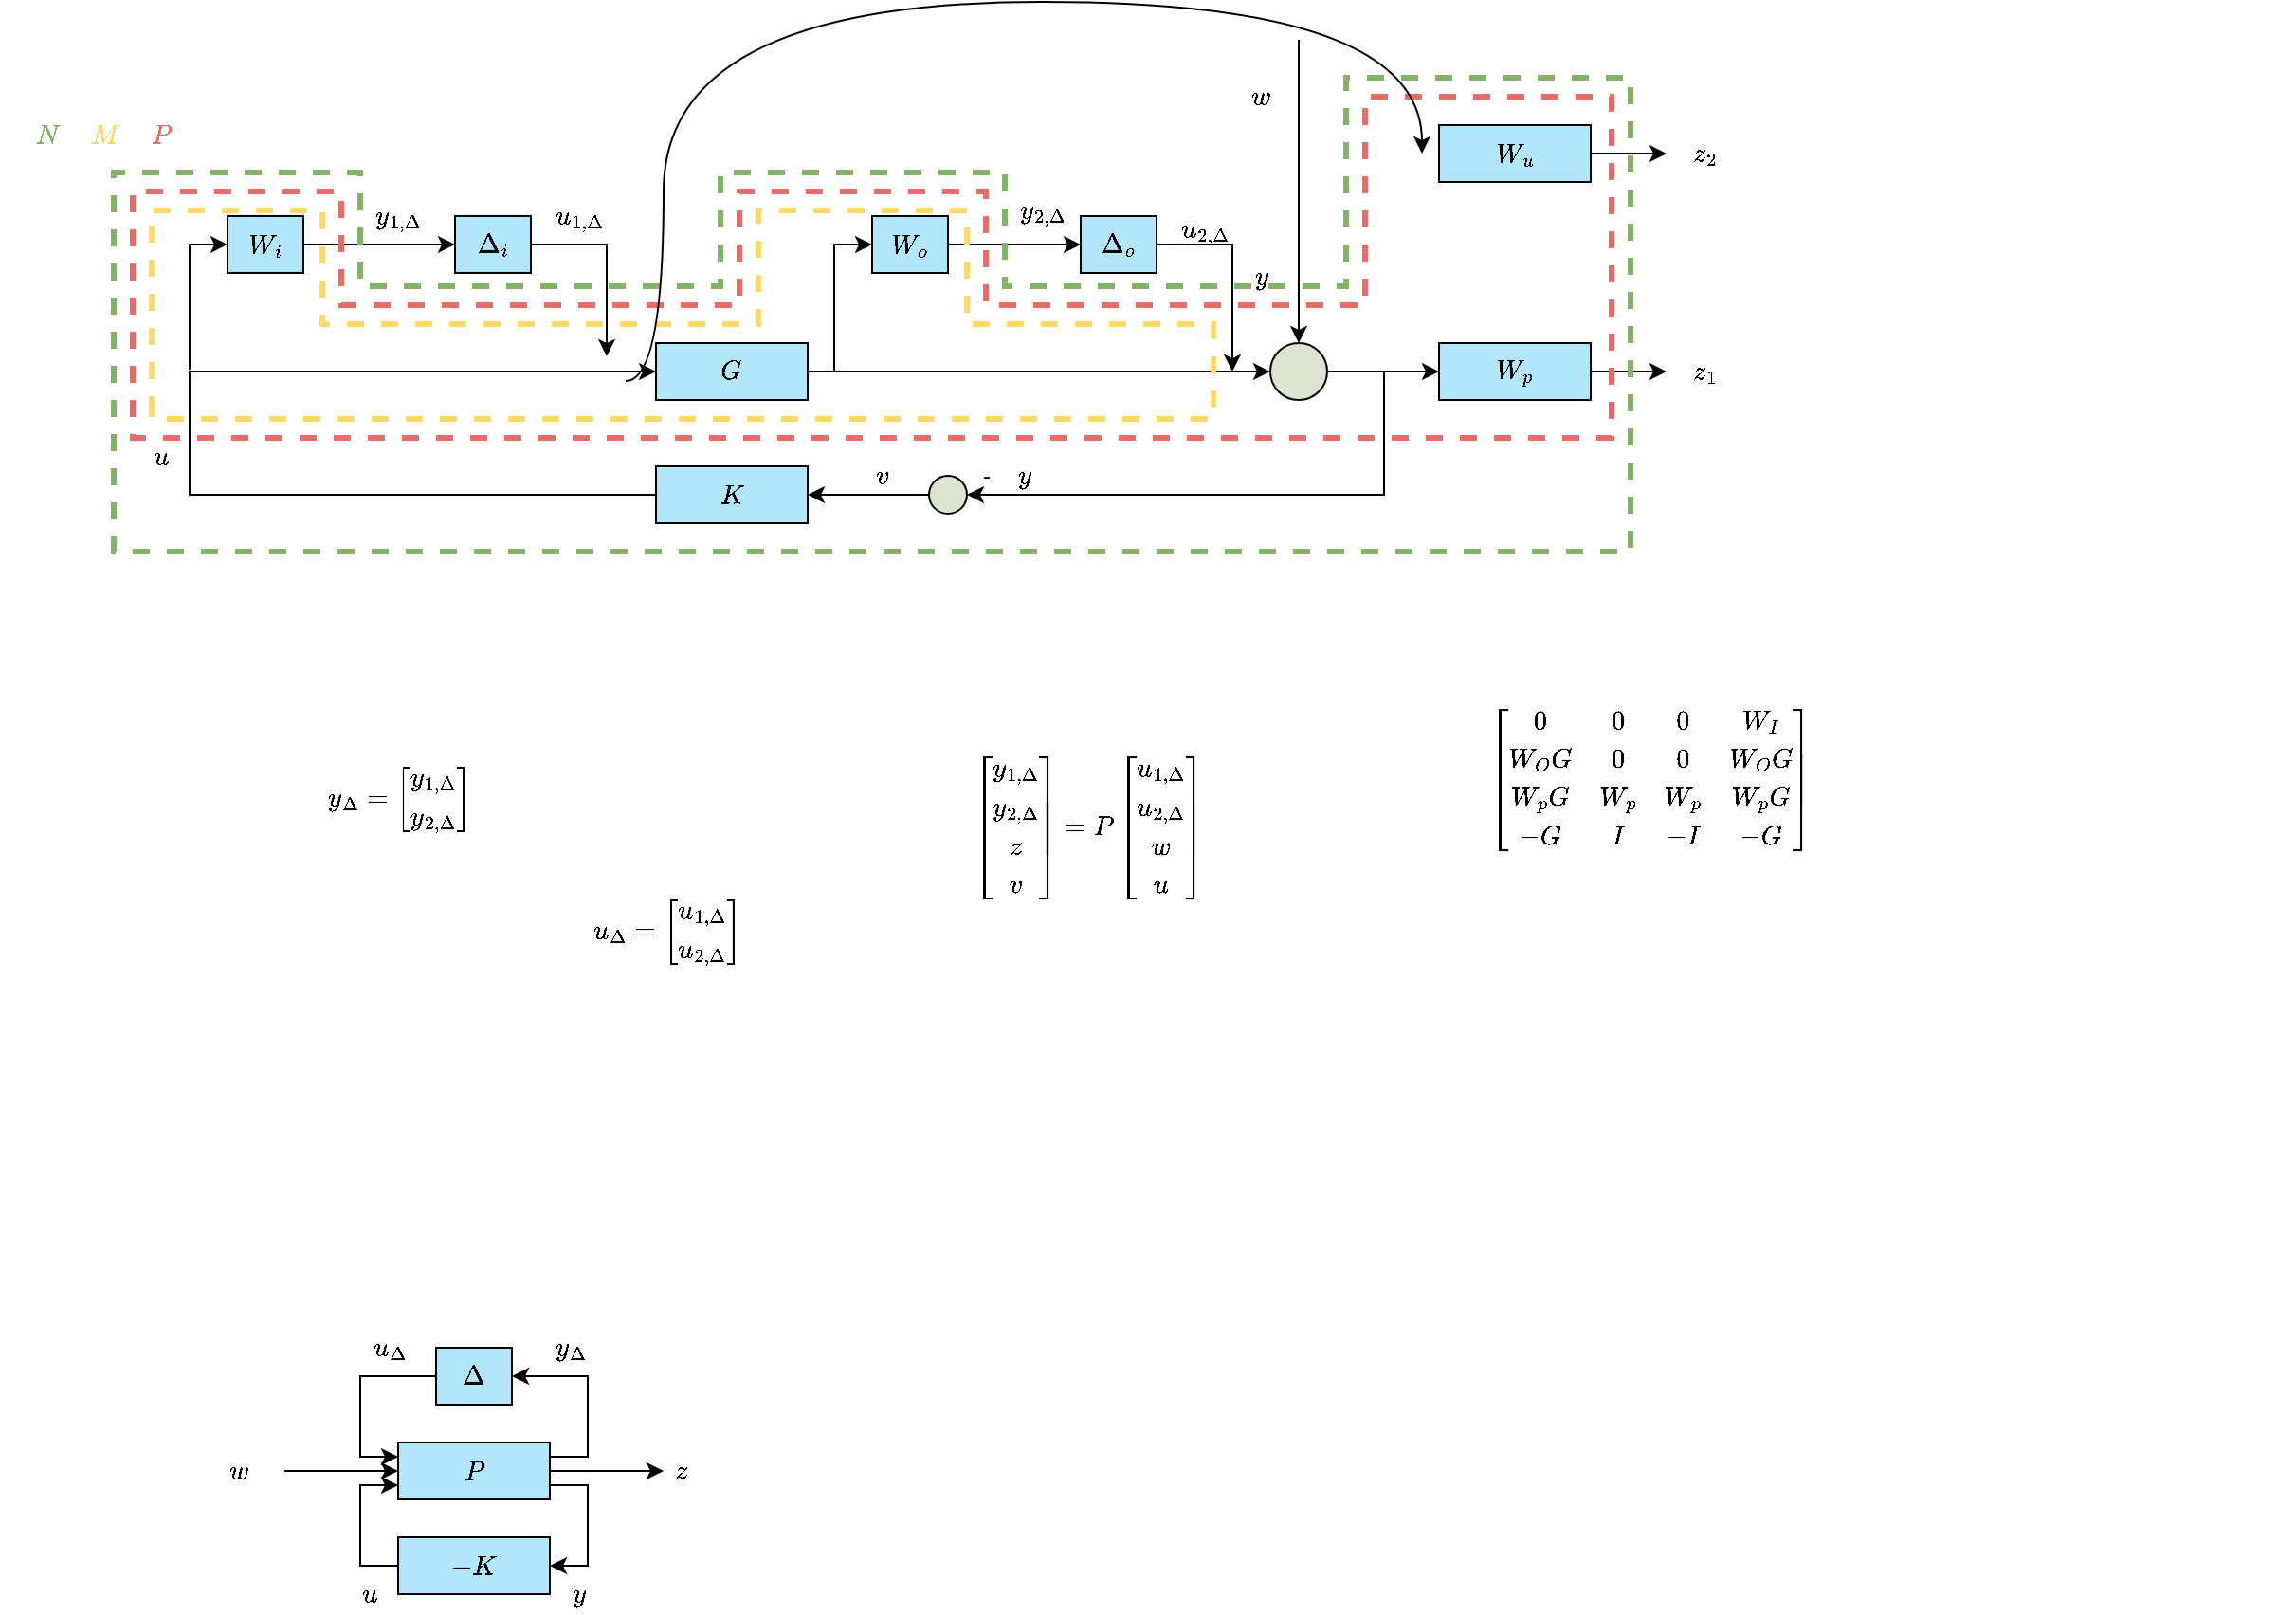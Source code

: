 <mxfile version="15.8.7" type="device" pages="2"><diagram id="DuzxNrjgnQlScmqyQxGY" name="Page-1"><mxGraphModel dx="275" dy="1025" grid="1" gridSize="10" guides="1" tooltips="1" connect="1" arrows="1" fold="1" page="1" pageScale="1" pageWidth="827" pageHeight="1169" math="1" shadow="0"><root><mxCell id="0"/><mxCell id="1" parent="0"/><mxCell id="fa8kQdStLXhuiourBNrd-35" style="edgeStyle=orthogonalEdgeStyle;rounded=0;orthogonalLoop=1;jettySize=auto;html=1;exitX=1;exitY=0.5;exitDx=0;exitDy=0;entryX=0;entryY=0.5;entryDx=0;entryDy=0;" parent="1" source="fa8kQdStLXhuiourBNrd-37" target="fa8kQdStLXhuiourBNrd-47" edge="1"><mxGeometry relative="1" as="geometry"/></mxCell><mxCell id="fa8kQdStLXhuiourBNrd-37" value="$$G$$" style="rounded=0;whiteSpace=wrap;html=1;fillColor=#B2E6FA;" parent="1" vertex="1"><mxGeometry x="1236" y="240" width="80" height="30" as="geometry"/></mxCell><mxCell id="fa8kQdStLXhuiourBNrd-38" style="edgeStyle=orthogonalEdgeStyle;rounded=0;orthogonalLoop=1;jettySize=auto;html=1;exitX=0;exitY=0.5;exitDx=0;exitDy=0;entryX=0;entryY=0.5;entryDx=0;entryDy=0;startArrow=none;startFill=0;endArrow=classic;endFill=1;" parent="1" source="fa8kQdStLXhuiourBNrd-39" target="fa8kQdStLXhuiourBNrd-37" edge="1"><mxGeometry relative="1" as="geometry"><Array as="points"><mxPoint x="1236" y="320"/><mxPoint x="990" y="320"/><mxPoint x="990" y="255"/></Array></mxGeometry></mxCell><mxCell id="fa8kQdStLXhuiourBNrd-39" value="$$K$$" style="rounded=0;whiteSpace=wrap;html=1;fillColor=#B2E6FA;" parent="1" vertex="1"><mxGeometry x="1236" y="305" width="80" height="30" as="geometry"/></mxCell><mxCell id="fa8kQdStLXhuiourBNrd-41" style="edgeStyle=orthogonalEdgeStyle;rounded=0;orthogonalLoop=1;jettySize=auto;html=1;exitX=1;exitY=0.5;exitDx=0;exitDy=0;startArrow=none;startFill=0;endArrow=classic;endFill=1;" parent="1" source="fa8kQdStLXhuiourBNrd-42" edge="1"><mxGeometry relative="1" as="geometry"><mxPoint x="1769" y="140" as="targetPoint"/></mxGeometry></mxCell><mxCell id="fa8kQdStLXhuiourBNrd-42" value="$$W_u$$" style="rounded=0;whiteSpace=wrap;html=1;fillColor=#B2E6FA;" parent="1" vertex="1"><mxGeometry x="1649" y="125" width="80" height="30" as="geometry"/></mxCell><mxCell id="fa8kQdStLXhuiourBNrd-43" style="edgeStyle=orthogonalEdgeStyle;rounded=0;orthogonalLoop=1;jettySize=auto;html=1;exitX=0;exitY=0.5;exitDx=0;exitDy=0;endArrow=none;endFill=0;startArrow=classic;startFill=1;" parent="1" source="fa8kQdStLXhuiourBNrd-45" edge="1"><mxGeometry relative="1" as="geometry"><mxPoint x="1620.0" y="256" as="targetPoint"/></mxGeometry></mxCell><mxCell id="fa8kQdStLXhuiourBNrd-44" style="edgeStyle=orthogonalEdgeStyle;rounded=0;orthogonalLoop=1;jettySize=auto;html=1;exitX=1;exitY=0.5;exitDx=0;exitDy=0;startArrow=none;startFill=0;endArrow=classic;endFill=1;" parent="1" source="fa8kQdStLXhuiourBNrd-45" edge="1"><mxGeometry relative="1" as="geometry"><mxPoint x="1769" y="255" as="targetPoint"/></mxGeometry></mxCell><mxCell id="fa8kQdStLXhuiourBNrd-45" value="$$W_p$$" style="rounded=0;whiteSpace=wrap;html=1;fillColor=#B2E6FA;" parent="1" vertex="1"><mxGeometry x="1649" y="240" width="80" height="30" as="geometry"/></mxCell><mxCell id="hmbGZZoycLBLSpARxcCd-2" style="edgeStyle=orthogonalEdgeStyle;rounded=0;orthogonalLoop=1;jettySize=auto;html=1;exitX=0.5;exitY=0;exitDx=0;exitDy=0;startArrow=classic;startFill=1;endArrow=none;endFill=0;jumpStyle=arc;" parent="1" source="fa8kQdStLXhuiourBNrd-47" edge="1"><mxGeometry relative="1" as="geometry"><mxPoint x="1575" y="80" as="targetPoint"/><Array as="points"><mxPoint x="1575" y="80"/></Array></mxGeometry></mxCell><mxCell id="NA_nnwsiAAt7v-pW3xuR-20" style="edgeStyle=orthogonalEdgeStyle;rounded=0;jumpStyle=arc;orthogonalLoop=1;jettySize=auto;html=1;exitX=1;exitY=0.5;exitDx=0;exitDy=0;startArrow=none;startFill=0;endArrow=classic;endFill=1;entryX=1;entryY=0.5;entryDx=0;entryDy=0;" parent="1" source="fa8kQdStLXhuiourBNrd-47" target="NA_nnwsiAAt7v-pW3xuR-49" edge="1"><mxGeometry relative="1" as="geometry"><mxPoint x="1400" y="305" as="targetPoint"/><Array as="points"><mxPoint x="1620" y="255"/><mxPoint x="1620" y="320"/></Array></mxGeometry></mxCell><mxCell id="fa8kQdStLXhuiourBNrd-47" value="" style="ellipse;whiteSpace=wrap;html=1;aspect=fixed;fillColor=#DCE4CF;strokeColor=#000000;" parent="1" vertex="1"><mxGeometry x="1560" y="240" width="30" height="30" as="geometry"/></mxCell><mxCell id="fa8kQdStLXhuiourBNrd-50" value="$$z_2$$" style="text;html=1;align=center;verticalAlign=middle;resizable=0;points=[];autosize=1;strokeColor=none;fillColor=none;" parent="1" vertex="1"><mxGeometry x="1759" y="130" width="60" height="20" as="geometry"/></mxCell><mxCell id="fa8kQdStLXhuiourBNrd-51" value="$$z_1$$" style="text;html=1;align=center;verticalAlign=middle;resizable=0;points=[];autosize=1;strokeColor=none;fillColor=none;" parent="1" vertex="1"><mxGeometry x="1759" y="245" width="60" height="20" as="geometry"/></mxCell><mxCell id="fa8kQdStLXhuiourBNrd-57" value="$$w$$" style="text;html=1;align=center;verticalAlign=middle;resizable=0;points=[];autosize=1;strokeColor=none;fillColor=none;" parent="1" vertex="1"><mxGeometry x="1530" y="100" width="50" height="20" as="geometry"/></mxCell><mxCell id="NA_nnwsiAAt7v-pW3xuR-12" style="edgeStyle=orthogonalEdgeStyle;rounded=0;orthogonalLoop=1;jettySize=auto;html=1;exitX=1;exitY=0.5;exitDx=0;exitDy=0;entryX=0;entryY=0.5;entryDx=0;entryDy=0;" parent="1" source="NA_nnwsiAAt7v-pW3xuR-10" target="NA_nnwsiAAt7v-pW3xuR-11" edge="1"><mxGeometry relative="1" as="geometry"/></mxCell><mxCell id="NA_nnwsiAAt7v-pW3xuR-14" style="edgeStyle=orthogonalEdgeStyle;rounded=0;orthogonalLoop=1;jettySize=auto;html=1;exitX=0;exitY=0.5;exitDx=0;exitDy=0;startArrow=classic;startFill=1;endArrow=none;endFill=0;" parent="1" source="NA_nnwsiAAt7v-pW3xuR-10" edge="1"><mxGeometry relative="1" as="geometry"><mxPoint x="990" y="254" as="targetPoint"/><Array as="points"><mxPoint x="990" y="188"/></Array></mxGeometry></mxCell><mxCell id="NA_nnwsiAAt7v-pW3xuR-10" value="$$W_i$$" style="rounded=0;whiteSpace=wrap;html=1;fillColor=#B2E6FA;" parent="1" vertex="1"><mxGeometry x="1010" y="172.98" width="40" height="30" as="geometry"/></mxCell><mxCell id="NA_nnwsiAAt7v-pW3xuR-13" style="edgeStyle=orthogonalEdgeStyle;rounded=0;orthogonalLoop=1;jettySize=auto;html=1;exitX=1;exitY=0.5;exitDx=0;exitDy=0;" parent="1" source="NA_nnwsiAAt7v-pW3xuR-11" edge="1"><mxGeometry relative="1" as="geometry"><mxPoint x="1210" y="246.98" as="targetPoint"/><Array as="points"><mxPoint x="1210" y="187.98"/><mxPoint x="1210" y="246.98"/></Array></mxGeometry></mxCell><mxCell id="NA_nnwsiAAt7v-pW3xuR-11" value="$$\Delta_i$$" style="rounded=0;whiteSpace=wrap;html=1;fillColor=#B2E6FA;" parent="1" vertex="1"><mxGeometry x="1130" y="172.98" width="40" height="30" as="geometry"/></mxCell><mxCell id="NA_nnwsiAAt7v-pW3xuR-21" value="$$u_{1,\Delta}$$" style="text;html=1;align=center;verticalAlign=middle;resizable=0;points=[];autosize=1;strokeColor=none;fillColor=none;" parent="1" vertex="1"><mxGeometry x="1140" y="162.98" width="110" height="20" as="geometry"/></mxCell><mxCell id="NA_nnwsiAAt7v-pW3xuR-22" value="$$u$$" style="text;html=1;align=center;verticalAlign=middle;resizable=0;points=[];autosize=1;strokeColor=none;fillColor=none;" parent="1" vertex="1"><mxGeometry x="950" y="290" width="50" height="20" as="geometry"/></mxCell><mxCell id="NA_nnwsiAAt7v-pW3xuR-24" value="$$u_{2,\Delta}$$" style="text;html=1;align=center;verticalAlign=middle;resizable=0;points=[];autosize=1;strokeColor=none;fillColor=none;" parent="1" vertex="1"><mxGeometry x="1470" y="170" width="110" height="20" as="geometry"/></mxCell><mxCell id="NA_nnwsiAAt7v-pW3xuR-25" value="$$y$$" style="text;html=1;align=center;verticalAlign=middle;resizable=0;points=[];autosize=1;strokeColor=none;fillColor=none;" parent="1" vertex="1"><mxGeometry x="1530" y="195" width="50" height="20" as="geometry"/></mxCell><mxCell id="NA_nnwsiAAt7v-pW3xuR-29" value="$$N$$" style="text;html=1;align=center;verticalAlign=middle;resizable=0;points=[];autosize=1;strokeColor=none;fillColor=none;fontColor=#82B366;fontStyle=0" parent="1" vertex="1"><mxGeometry x="890" y="120" width="50" height="20" as="geometry"/></mxCell><mxCell id="NA_nnwsiAAt7v-pW3xuR-31" value="$$y_{1,\Delta}$$" style="text;html=1;align=center;verticalAlign=middle;resizable=0;points=[];autosize=1;strokeColor=none;fillColor=none;" parent="1" vertex="1"><mxGeometry x="1050" y="162.98" width="100" height="20" as="geometry"/></mxCell><mxCell id="NA_nnwsiAAt7v-pW3xuR-32" style="edgeStyle=orthogonalEdgeStyle;rounded=0;orthogonalLoop=1;jettySize=auto;html=1;exitX=1;exitY=0.5;exitDx=0;exitDy=0;entryX=0;entryY=0.5;entryDx=0;entryDy=0;" parent="1" source="NA_nnwsiAAt7v-pW3xuR-34" target="NA_nnwsiAAt7v-pW3xuR-36" edge="1"><mxGeometry relative="1" as="geometry"><mxPoint x="1420" y="188" as="sourcePoint"/></mxGeometry></mxCell><mxCell id="NA_nnwsiAAt7v-pW3xuR-33" style="edgeStyle=orthogonalEdgeStyle;rounded=0;orthogonalLoop=1;jettySize=auto;html=1;exitX=0;exitY=0.5;exitDx=0;exitDy=0;startArrow=classic;startFill=1;endArrow=none;endFill=0;" parent="1" source="NA_nnwsiAAt7v-pW3xuR-34" edge="1"><mxGeometry relative="1" as="geometry"><mxPoint x="1330" y="255" as="targetPoint"/><Array as="points"><mxPoint x="1330" y="188"/></Array></mxGeometry></mxCell><mxCell id="NA_nnwsiAAt7v-pW3xuR-34" value="$$W_o$$" style="rounded=0;whiteSpace=wrap;html=1;fillColor=#B2E6FA;" parent="1" vertex="1"><mxGeometry x="1350" y="173" width="40" height="30" as="geometry"/></mxCell><mxCell id="NA_nnwsiAAt7v-pW3xuR-35" style="edgeStyle=orthogonalEdgeStyle;rounded=0;orthogonalLoop=1;jettySize=auto;html=1;exitX=1;exitY=0.5;exitDx=0;exitDy=0;" parent="1" source="NA_nnwsiAAt7v-pW3xuR-36" edge="1"><mxGeometry relative="1" as="geometry"><mxPoint x="1540" y="255" as="targetPoint"/><Array as="points"><mxPoint x="1540" y="188"/><mxPoint x="1540" y="247"/></Array></mxGeometry></mxCell><mxCell id="NA_nnwsiAAt7v-pW3xuR-36" value="$$\Delta_o$$" style="rounded=0;whiteSpace=wrap;html=1;fillColor=#B2E6FA;" parent="1" vertex="1"><mxGeometry x="1460" y="173" width="40" height="30" as="geometry"/></mxCell><mxCell id="NA_nnwsiAAt7v-pW3xuR-39" value="$$y_{2,\Delta}$$" style="text;html=1;align=center;verticalAlign=middle;resizable=0;points=[];autosize=1;strokeColor=none;fillColor=none;" parent="1" vertex="1"><mxGeometry x="1390" y="160" width="100" height="20" as="geometry"/></mxCell><mxCell id="NA_nnwsiAAt7v-pW3xuR-41" value="$$y_{\Delta}=\begin{bmatrix} y_{1,\Delta} \\ y_{2,\Delta} \end{bmatrix}$$" style="text;html=1;align=center;verticalAlign=middle;resizable=0;points=[];autosize=1;strokeColor=none;fillColor=none;" parent="1" vertex="1"><mxGeometry x="900" y="470" width="400" height="20" as="geometry"/></mxCell><mxCell id="NA_nnwsiAAt7v-pW3xuR-42" value="$$u_{\Delta}=\begin{bmatrix} u_{1,\Delta} \\ u_{2,\Delta} \end{bmatrix}$$" style="text;html=1;align=center;verticalAlign=middle;resizable=0;points=[];autosize=1;strokeColor=none;fillColor=none;" parent="1" vertex="1"><mxGeometry x="1041" y="540" width="400" height="20" as="geometry"/></mxCell><mxCell id="NA_nnwsiAAt7v-pW3xuR-43" value="$$\begin{bmatrix} y_{1,\Delta} \\ y_{2,\Delta} \\z\\v\end{bmatrix}&lt;br&gt;=P \begin{bmatrix} u_{1,\Delta} \\ u_{2,\Delta} \\ w \\u \end{bmatrix}$$" style="text;html=1;align=center;verticalAlign=middle;resizable=0;points=[];autosize=1;strokeColor=none;fillColor=none;" parent="1" vertex="1"><mxGeometry x="1274" y="480" width="380" height="30" as="geometry"/></mxCell><mxCell id="NA_nnwsiAAt7v-pW3xuR-44" value="$$\begin{bmatrix} 0 &amp;amp; 0 &amp;amp; 0 &amp;amp; W_I \\ W_OG &amp;amp; 0 &amp;amp; 0 &amp;amp; W_OG\\W_p G &amp;amp; W_p &amp;amp; W_p &amp;amp; W_pG\\ -G &amp;amp; I &amp;amp;-I&amp;amp;-G \end{bmatrix}$$" style="text;html=1;align=center;verticalAlign=middle;resizable=0;points=[];autosize=1;strokeColor=none;fillColor=none;" parent="1" vertex="1"><mxGeometry x="1420" y="460" width="680" height="20" as="geometry"/></mxCell><mxCell id="NA_nnwsiAAt7v-pW3xuR-47" value="" style="endArrow=none;html=1;rounded=0;edgeStyle=orthogonalEdgeStyle;jumpStyle=none;fillColor=#d5e8d4;strokeColor=#82B366;sketch=0;shadow=0;dashed=1;strokeWidth=3;" parent="1" edge="1"><mxGeometry width="50" height="50" relative="1" as="geometry"><mxPoint x="950" y="270" as="sourcePoint"/><mxPoint x="950" y="270" as="targetPoint"/><Array as="points"><mxPoint x="950" y="350"/><mxPoint x="1750" y="350"/><mxPoint x="1750" y="100"/><mxPoint x="1600" y="100"/><mxPoint x="1600" y="210"/><mxPoint x="1420" y="210"/><mxPoint x="1420" y="150"/><mxPoint x="1270" y="150"/><mxPoint x="1270" y="210"/><mxPoint x="1080" y="210"/><mxPoint x="1080" y="150"/><mxPoint x="950" y="150"/></Array></mxGeometry></mxCell><mxCell id="NA_nnwsiAAt7v-pW3xuR-48" value="$$v$$" style="text;html=1;align=center;verticalAlign=middle;resizable=0;points=[];autosize=1;strokeColor=none;fillColor=none;" parent="1" vertex="1"><mxGeometry x="1330" y="300" width="50" height="20" as="geometry"/></mxCell><mxCell id="NA_nnwsiAAt7v-pW3xuR-57" style="edgeStyle=orthogonalEdgeStyle;rounded=0;sketch=0;jumpStyle=none;orthogonalLoop=1;jettySize=auto;html=1;exitX=0;exitY=0.5;exitDx=0;exitDy=0;entryX=1;entryY=0.5;entryDx=0;entryDy=0;shadow=0;fontColor=#EA6B66;startArrow=none;startFill=0;endArrow=classic;endFill=1;strokeColor=#000000;strokeWidth=1;" parent="1" source="NA_nnwsiAAt7v-pW3xuR-49" target="fa8kQdStLXhuiourBNrd-39" edge="1"><mxGeometry relative="1" as="geometry"/></mxCell><mxCell id="NA_nnwsiAAt7v-pW3xuR-49" value="" style="ellipse;whiteSpace=wrap;html=1;aspect=fixed;fillColor=#DCE4CF;strokeColor=#000000;" parent="1" vertex="1"><mxGeometry x="1380" y="310" width="20" height="20" as="geometry"/></mxCell><mxCell id="NA_nnwsiAAt7v-pW3xuR-51" value="-" style="text;html=1;align=center;verticalAlign=middle;resizable=0;points=[];autosize=1;strokeColor=none;fillColor=none;" parent="1" vertex="1"><mxGeometry x="1400" y="300" width="20" height="20" as="geometry"/></mxCell><mxCell id="NA_nnwsiAAt7v-pW3xuR-52" value="" style="endArrow=none;html=1;rounded=0;edgeStyle=orthogonalEdgeStyle;jumpStyle=none;fillColor=#d5e8d4;strokeColor=#EA6B66;sketch=0;shadow=0;dashed=1;strokeWidth=3;" parent="1" edge="1"><mxGeometry width="50" height="50" relative="1" as="geometry"><mxPoint x="960" y="270" as="sourcePoint"/><mxPoint x="960" y="270" as="targetPoint"/><Array as="points"><mxPoint x="960" y="290"/><mxPoint x="1740" y="290"/><mxPoint x="1740" y="110"/><mxPoint x="1610" y="110"/><mxPoint x="1610" y="220"/><mxPoint x="1410" y="220"/><mxPoint x="1410" y="160"/><mxPoint x="1280" y="160"/><mxPoint x="1280" y="220"/><mxPoint x="1070" y="220"/><mxPoint x="1070" y="160"/><mxPoint x="960" y="160"/></Array></mxGeometry></mxCell><mxCell id="NA_nnwsiAAt7v-pW3xuR-53" value="" style="endArrow=none;html=1;rounded=0;edgeStyle=orthogonalEdgeStyle;jumpStyle=none;fillColor=#d5e8d4;strokeColor=#FFD966;sketch=0;shadow=0;dashed=1;strokeWidth=3;" parent="1" edge="1"><mxGeometry width="50" height="50" relative="1" as="geometry"><mxPoint x="970" y="270" as="sourcePoint"/><mxPoint x="970" y="270" as="targetPoint"/><Array as="points"><mxPoint x="970" y="280"/><mxPoint x="1530" y="280"/><mxPoint x="1530" y="230"/><mxPoint x="1400" y="230"/><mxPoint x="1400" y="170"/><mxPoint x="1290" y="170"/><mxPoint x="1290" y="230"/><mxPoint x="1060" y="230"/><mxPoint x="1060" y="170"/><mxPoint x="970" y="170"/></Array></mxGeometry></mxCell><mxCell id="NA_nnwsiAAt7v-pW3xuR-54" value="$$M$$" style="text;html=1;align=center;verticalAlign=middle;resizable=0;points=[];autosize=1;strokeColor=none;fillColor=none;fontColor=#FFD966;fontStyle=0" parent="1" vertex="1"><mxGeometry x="920" y="120" width="50" height="20" as="geometry"/></mxCell><mxCell id="NA_nnwsiAAt7v-pW3xuR-55" value="$$P$$" style="text;html=1;align=center;verticalAlign=middle;resizable=0;points=[];autosize=1;strokeColor=none;fillColor=none;fontColor=#EA6B66;fontStyle=0" parent="1" vertex="1"><mxGeometry x="950" y="120" width="50" height="20" as="geometry"/></mxCell><mxCell id="NA_nnwsiAAt7v-pW3xuR-61" value="" style="curved=1;endArrow=classic;html=1;rounded=0;shadow=0;sketch=0;fontColor=#EA6B66;strokeColor=#000000;strokeWidth=1;edgeStyle=orthogonalEdgeStyle;jumpStyle=none;" parent="1" edge="1"><mxGeometry width="50" height="50" relative="1" as="geometry"><mxPoint x="1220" y="260" as="sourcePoint"/><mxPoint x="1640" y="140" as="targetPoint"/><Array as="points"><mxPoint x="1240" y="260"/><mxPoint x="1240" y="60"/><mxPoint x="1640" y="60"/></Array></mxGeometry></mxCell><mxCell id="guLUNZmwDrBWthiP-UEm-5" style="edgeStyle=orthogonalEdgeStyle;rounded=0;orthogonalLoop=1;jettySize=auto;html=1;exitX=1;exitY=0.25;exitDx=0;exitDy=0;entryX=1;entryY=0.5;entryDx=0;entryDy=0;" parent="1" source="guLUNZmwDrBWthiP-UEm-1" target="guLUNZmwDrBWthiP-UEm-3" edge="1"><mxGeometry relative="1" as="geometry"/></mxCell><mxCell id="guLUNZmwDrBWthiP-UEm-7" style="edgeStyle=orthogonalEdgeStyle;rounded=0;orthogonalLoop=1;jettySize=auto;html=1;exitX=1;exitY=0.5;exitDx=0;exitDy=0;" parent="1" source="guLUNZmwDrBWthiP-UEm-1" edge="1"><mxGeometry relative="1" as="geometry"><mxPoint x="1240" y="835" as="targetPoint"/></mxGeometry></mxCell><mxCell id="guLUNZmwDrBWthiP-UEm-8" style="edgeStyle=orthogonalEdgeStyle;rounded=0;orthogonalLoop=1;jettySize=auto;html=1;exitX=1;exitY=0.75;exitDx=0;exitDy=0;entryX=1;entryY=0.5;entryDx=0;entryDy=0;" parent="1" source="guLUNZmwDrBWthiP-UEm-1" target="guLUNZmwDrBWthiP-UEm-4" edge="1"><mxGeometry relative="1" as="geometry"/></mxCell><mxCell id="guLUNZmwDrBWthiP-UEm-10" style="edgeStyle=orthogonalEdgeStyle;rounded=0;orthogonalLoop=1;jettySize=auto;html=1;exitX=0;exitY=0.5;exitDx=0;exitDy=0;startArrow=classic;startFill=1;endArrow=none;endFill=0;" parent="1" source="guLUNZmwDrBWthiP-UEm-1" edge="1"><mxGeometry relative="1" as="geometry"><mxPoint x="1040" y="835" as="targetPoint"/></mxGeometry></mxCell><mxCell id="guLUNZmwDrBWthiP-UEm-1" value="$$P$$" style="rounded=0;whiteSpace=wrap;html=1;fillColor=#B2E6FA;" parent="1" vertex="1"><mxGeometry x="1100" y="820" width="80" height="30" as="geometry"/></mxCell><mxCell id="guLUNZmwDrBWthiP-UEm-6" style="edgeStyle=orthogonalEdgeStyle;rounded=0;orthogonalLoop=1;jettySize=auto;html=1;exitX=0;exitY=0.5;exitDx=0;exitDy=0;entryX=0;entryY=0.25;entryDx=0;entryDy=0;" parent="1" source="guLUNZmwDrBWthiP-UEm-3" target="guLUNZmwDrBWthiP-UEm-1" edge="1"><mxGeometry relative="1" as="geometry"><Array as="points"><mxPoint x="1080" y="785"/><mxPoint x="1080" y="828"/></Array></mxGeometry></mxCell><mxCell id="guLUNZmwDrBWthiP-UEm-3" value="$$\Delta$$" style="rounded=0;whiteSpace=wrap;html=1;fillColor=#B2E6FA;" parent="1" vertex="1"><mxGeometry x="1120" y="770" width="40" height="30" as="geometry"/></mxCell><mxCell id="guLUNZmwDrBWthiP-UEm-9" style="edgeStyle=orthogonalEdgeStyle;rounded=0;orthogonalLoop=1;jettySize=auto;html=1;exitX=0;exitY=0.5;exitDx=0;exitDy=0;entryX=0;entryY=0.75;entryDx=0;entryDy=0;" parent="1" source="guLUNZmwDrBWthiP-UEm-4" target="guLUNZmwDrBWthiP-UEm-1" edge="1"><mxGeometry relative="1" as="geometry"/></mxCell><mxCell id="guLUNZmwDrBWthiP-UEm-4" value="$$-K$$" style="rounded=0;whiteSpace=wrap;html=1;fillColor=#B2E6FA;" parent="1" vertex="1"><mxGeometry x="1100" y="870" width="80" height="30" as="geometry"/></mxCell><mxCell id="guLUNZmwDrBWthiP-UEm-11" value="$$w$$" style="text;html=1;align=center;verticalAlign=middle;resizable=0;points=[];autosize=1;strokeColor=none;fillColor=none;" parent="1" vertex="1"><mxGeometry x="991" y="825" width="50" height="20" as="geometry"/></mxCell><mxCell id="guLUNZmwDrBWthiP-UEm-12" value="$$u_\Delta$$" style="text;html=1;align=center;verticalAlign=middle;resizable=0;points=[];autosize=1;strokeColor=none;fillColor=none;" parent="1" vertex="1"><mxGeometry x="1050" y="760" width="90" height="20" as="geometry"/></mxCell><mxCell id="guLUNZmwDrBWthiP-UEm-13" value="$$y_\Delta$$" style="text;html=1;align=center;verticalAlign=middle;resizable=0;points=[];autosize=1;strokeColor=none;fillColor=none;" parent="1" vertex="1"><mxGeometry x="1146" y="760" width="90" height="20" as="geometry"/></mxCell><mxCell id="guLUNZmwDrBWthiP-UEm-14" value="$$z$$" style="text;html=1;align=center;verticalAlign=middle;resizable=0;points=[];autosize=1;strokeColor=none;fillColor=none;" parent="1" vertex="1"><mxGeometry x="1224" y="825" width="50" height="20" as="geometry"/></mxCell><mxCell id="guLUNZmwDrBWthiP-UEm-15" value="$$y$$" style="text;html=1;align=center;verticalAlign=middle;resizable=0;points=[];autosize=1;strokeColor=none;fillColor=none;" parent="1" vertex="1"><mxGeometry x="1170" y="890" width="50" height="20" as="geometry"/></mxCell><mxCell id="guLUNZmwDrBWthiP-UEm-16" value="$$u$$" style="text;html=1;align=center;verticalAlign=middle;resizable=0;points=[];autosize=1;strokeColor=none;fillColor=none;" parent="1" vertex="1"><mxGeometry x="1060" y="890" width="50" height="20" as="geometry"/></mxCell><mxCell id="qMMt-_L_YziCPJ7qw1Qg-1" value="$$y$$" style="text;html=1;align=center;verticalAlign=middle;resizable=0;points=[];autosize=1;strokeColor=none;fillColor=none;" parent="1" vertex="1"><mxGeometry x="1405" y="300" width="50" height="20" as="geometry"/></mxCell></root></mxGraphModel></diagram><diagram id="1HTbQ_sHwNUmDarc89bH" name="Page-2"><mxGraphModel dx="853" dy="493" grid="1" gridSize="10" guides="1" tooltips="1" connect="1" arrows="1" fold="1" page="1" pageScale="1" pageWidth="827" pageHeight="1169" math="1" shadow="0"><root><mxCell id="OGeWp1a5q_U8PrnFdt8J-0"/><mxCell id="OGeWp1a5q_U8PrnFdt8J-1" parent="OGeWp1a5q_U8PrnFdt8J-0"/><mxCell id="qvgAd8jP0t-lu8zM1042-1" style="edgeStyle=orthogonalEdgeStyle;rounded=0;orthogonalLoop=1;jettySize=auto;html=1;exitX=1;exitY=0.5;exitDx=0;exitDy=0;entryX=0;entryY=0.5;entryDx=0;entryDy=0;fontColor=#DCE4CF;startArrow=none;startFill=0;endArrow=classic;endFill=1;" edge="1" parent="OGeWp1a5q_U8PrnFdt8J-1" source="jTlCw2n92GwkM26wthYc-1" target="qvgAd8jP0t-lu8zM1042-0"><mxGeometry relative="1" as="geometry"/></mxCell><mxCell id="jTlCw2n92GwkM26wthYc-1" value="$$G(s)$$" style="rounded=0;whiteSpace=wrap;html=1;fillColor=#B2E6FA;" vertex="1" parent="OGeWp1a5q_U8PrnFdt8J-1"><mxGeometry x="450" y="240" width="80" height="30" as="geometry"/></mxCell><mxCell id="jTlCw2n92GwkM26wthYc-2" style="edgeStyle=orthogonalEdgeStyle;rounded=0;orthogonalLoop=1;jettySize=auto;html=1;exitX=1;exitY=0.5;exitDx=0;exitDy=0;entryX=0;entryY=0.5;entryDx=0;entryDy=0;fontColor=#DCE4CF;startArrow=none;startFill=0;endArrow=classic;endFill=1;" edge="1" parent="OGeWp1a5q_U8PrnFdt8J-1" source="jTlCw2n92GwkM26wthYc-3" target="jTlCw2n92GwkM26wthYc-1"><mxGeometry relative="1" as="geometry"/></mxCell><mxCell id="jTlCw2n92GwkM26wthYc-3" value="$$K(s)$$" style="rounded=0;whiteSpace=wrap;html=1;fillColor=#B2E6FA;" vertex="1" parent="OGeWp1a5q_U8PrnFdt8J-1"><mxGeometry x="334" y="240" width="80" height="30" as="geometry"/></mxCell><mxCell id="jTlCw2n92GwkM26wthYc-4" style="edgeStyle=orthogonalEdgeStyle;rounded=0;orthogonalLoop=1;jettySize=auto;html=1;exitX=0.5;exitY=1;exitDx=0;exitDy=0;fontColor=#DCE4CF;startArrow=classic;startFill=1;endArrow=none;endFill=0;" edge="1" parent="OGeWp1a5q_U8PrnFdt8J-1" source="jTlCw2n92GwkM26wthYc-7"><mxGeometry relative="1" as="geometry"><mxPoint x="620" y="255" as="targetPoint"/><Array as="points"><mxPoint x="255" y="320"/><mxPoint x="620" y="320"/><mxPoint x="620" y="280"/></Array></mxGeometry></mxCell><mxCell id="jTlCw2n92GwkM26wthYc-5" style="edgeStyle=orthogonalEdgeStyle;rounded=0;orthogonalLoop=1;jettySize=auto;html=1;exitX=1;exitY=0.5;exitDx=0;exitDy=0;entryX=0;entryY=0.5;entryDx=0;entryDy=0;fontColor=#DCE4CF;startArrow=none;startFill=0;endArrow=classic;endFill=1;" edge="1" parent="OGeWp1a5q_U8PrnFdt8J-1" source="jTlCw2n92GwkM26wthYc-7" target="jTlCw2n92GwkM26wthYc-3"><mxGeometry relative="1" as="geometry"/></mxCell><mxCell id="jTlCw2n92GwkM26wthYc-6" style="edgeStyle=orthogonalEdgeStyle;rounded=0;orthogonalLoop=1;jettySize=auto;html=1;exitX=0;exitY=0.5;exitDx=0;exitDy=0;fontColor=#DCE4CF;startArrow=classic;startFill=1;endArrow=none;endFill=0;" edge="1" parent="OGeWp1a5q_U8PrnFdt8J-1" source="jTlCw2n92GwkM26wthYc-7"><mxGeometry relative="1" as="geometry"><mxPoint x="120" y="255" as="targetPoint"/></mxGeometry></mxCell><mxCell id="jTlCw2n92GwkM26wthYc-7" value="" style="ellipse;whiteSpace=wrap;html=1;aspect=fixed;fillColor=#DCE4CF;strokeColor=#000000;" vertex="1" parent="OGeWp1a5q_U8PrnFdt8J-1"><mxGeometry x="240" y="240" width="30" height="30" as="geometry"/></mxCell><mxCell id="jTlCw2n92GwkM26wthYc-8" value="$$y$$" style="text;html=1;align=center;verticalAlign=middle;resizable=0;points=[];autosize=1;strokeColor=none;fillColor=none;" vertex="1" parent="OGeWp1a5q_U8PrnFdt8J-1"><mxGeometry x="610" y="230" width="50" height="20" as="geometry"/></mxCell><mxCell id="jTlCw2n92GwkM26wthYc-9" value="-" style="text;html=1;align=center;verticalAlign=middle;resizable=0;points=[];autosize=1;strokeColor=none;fillColor=none;" vertex="1" parent="OGeWp1a5q_U8PrnFdt8J-1"><mxGeometry x="230" y="280" width="20" height="20" as="geometry"/></mxCell><mxCell id="jTlCw2n92GwkM26wthYc-10" value="+" style="text;html=1;align=center;verticalAlign=middle;resizable=0;points=[];autosize=1;strokeColor=none;fillColor=none;" vertex="1" parent="OGeWp1a5q_U8PrnFdt8J-1"><mxGeometry x="220" y="220" width="20" height="20" as="geometry"/></mxCell><mxCell id="qvgAd8jP0t-lu8zM1042-7" style="edgeStyle=orthogonalEdgeStyle;rounded=0;orthogonalLoop=1;jettySize=auto;html=1;exitX=1;exitY=0.5;exitDx=0;exitDy=0;fontColor=#DCE4CF;startArrow=none;startFill=0;endArrow=classic;endFill=1;" edge="1" parent="OGeWp1a5q_U8PrnFdt8J-1" source="JZvhJCQL1xBPDLcR9wnv-0"><mxGeometry relative="1" as="geometry"><mxPoint x="800" y="135.333" as="targetPoint"/></mxGeometry></mxCell><mxCell id="qvgAd8jP0t-lu8zM1042-8" style="edgeStyle=orthogonalEdgeStyle;rounded=0;orthogonalLoop=1;jettySize=auto;html=1;exitX=0;exitY=0.5;exitDx=0;exitDy=0;fontColor=#DCE4CF;startArrow=classic;startFill=1;endArrow=none;endFill=0;" edge="1" parent="OGeWp1a5q_U8PrnFdt8J-1" source="JZvhJCQL1xBPDLcR9wnv-0"><mxGeometry relative="1" as="geometry"><mxPoint x="174" y="255" as="targetPoint"/></mxGeometry></mxCell><mxCell id="JZvhJCQL1xBPDLcR9wnv-0" value="$$W_u$$" style="rounded=0;whiteSpace=wrap;html=1;fillColor=#B2E6FA;" vertex="1" parent="OGeWp1a5q_U8PrnFdt8J-1"><mxGeometry x="680" y="120" width="80" height="30" as="geometry"/></mxCell><mxCell id="qvgAd8jP0t-lu8zM1042-5" style="edgeStyle=orthogonalEdgeStyle;rounded=0;orthogonalLoop=1;jettySize=auto;html=1;exitX=1;exitY=0.5;exitDx=0;exitDy=0;fontColor=#DCE4CF;startArrow=none;startFill=0;endArrow=classic;endFill=1;" edge="1" parent="OGeWp1a5q_U8PrnFdt8J-1" source="JZvhJCQL1xBPDLcR9wnv-1"><mxGeometry relative="1" as="geometry"><mxPoint x="800.552" y="254.759" as="targetPoint"/></mxGeometry></mxCell><mxCell id="JZvhJCQL1xBPDLcR9wnv-1" value="$$W_p$$" style="rounded=0;whiteSpace=wrap;html=1;fillColor=#B2E6FA;" vertex="1" parent="OGeWp1a5q_U8PrnFdt8J-1"><mxGeometry x="680" y="240" width="80" height="30" as="geometry"/></mxCell><mxCell id="qvgAd8jP0t-lu8zM1042-2" style="edgeStyle=orthogonalEdgeStyle;rounded=0;orthogonalLoop=1;jettySize=auto;html=1;exitX=0.5;exitY=0;exitDx=0;exitDy=0;fontColor=#DCE4CF;startArrow=classic;startFill=1;endArrow=none;endFill=0;" edge="1" parent="OGeWp1a5q_U8PrnFdt8J-1" source="qvgAd8jP0t-lu8zM1042-0"><mxGeometry relative="1" as="geometry"><mxPoint x="584.857" y="180" as="targetPoint"/></mxGeometry></mxCell><mxCell id="qvgAd8jP0t-lu8zM1042-4" style="edgeStyle=orthogonalEdgeStyle;rounded=0;orthogonalLoop=1;jettySize=auto;html=1;exitX=1;exitY=0.5;exitDx=0;exitDy=0;entryX=0;entryY=0.5;entryDx=0;entryDy=0;fontColor=#DCE4CF;startArrow=none;startFill=0;endArrow=classic;endFill=1;" edge="1" parent="OGeWp1a5q_U8PrnFdt8J-1" source="qvgAd8jP0t-lu8zM1042-0" target="JZvhJCQL1xBPDLcR9wnv-1"><mxGeometry relative="1" as="geometry"/></mxCell><mxCell id="qvgAd8jP0t-lu8zM1042-0" value="" style="ellipse;whiteSpace=wrap;html=1;aspect=fixed;fillColor=#DCE4CF;strokeColor=#000000;" vertex="1" parent="OGeWp1a5q_U8PrnFdt8J-1"><mxGeometry x="570" y="240" width="30" height="30" as="geometry"/></mxCell><mxCell id="qvgAd8jP0t-lu8zM1042-3" value="$$V$$" style="text;html=1;align=center;verticalAlign=middle;resizable=0;points=[];autosize=1;strokeColor=none;fillColor=none;" vertex="1" parent="OGeWp1a5q_U8PrnFdt8J-1"><mxGeometry x="550" y="170" width="50" height="20" as="geometry"/></mxCell><mxCell id="qvgAd8jP0t-lu8zM1042-6" value="$$z_1$$" style="text;html=1;align=center;verticalAlign=middle;resizable=0;points=[];autosize=1;strokeColor=none;fillColor=none;" vertex="1" parent="OGeWp1a5q_U8PrnFdt8J-1"><mxGeometry x="760" y="230" width="60" height="20" as="geometry"/></mxCell><mxCell id="qvgAd8jP0t-lu8zM1042-9" value="$$z_2$$" style="text;html=1;align=center;verticalAlign=middle;resizable=0;points=[];autosize=1;strokeColor=none;fillColor=none;" vertex="1" parent="OGeWp1a5q_U8PrnFdt8J-1"><mxGeometry x="760" y="110" width="60" height="20" as="geometry"/></mxCell><mxCell id="qvgAd8jP0t-lu8zM1042-10" value="$$u= \omega_{r,ref}$$" style="text;html=1;align=center;verticalAlign=middle;resizable=0;points=[];autosize=1;strokeColor=none;fillColor=none;" vertex="1" parent="OGeWp1a5q_U8PrnFdt8J-1"><mxGeometry x="60" y="260" width="130" height="20" as="geometry"/></mxCell><mxCell id="oQPXTtmZsZCg-DYVPmay-0" value="$$\begin{bmatrix} \omega_{r}&amp;nbsp; \\ z&amp;nbsp;\end{bmatrix}$$" style="text;html=1;align=center;verticalAlign=middle;resizable=0;points=[];autosize=1;strokeColor=none;fillColor=none;" vertex="1" parent="OGeWp1a5q_U8PrnFdt8J-1"><mxGeometry x="430" y="360" width="280" height="20" as="geometry"/></mxCell></root></mxGraphModel></diagram></mxfile>